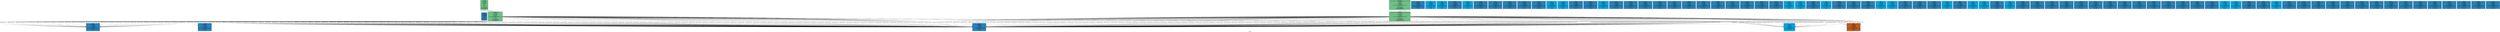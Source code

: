 digraph G {
label=Instances;
0 [fillcolor="#6fbf87", fontsize=14, label=<Main Thread<br/><font point-size='12'><i>id</i>: Main Thread<br/><i>branch</i>: False<br/><i>usually_taken</i>: True<br/><i>loop</i>: False<br/><i>recursive</i>: False<br/><i>after_scheduler</i>: False<br/><i>unique</i>: True<br/><i>soc</i>: 0<br/><i>llvm_soc</i>: 0<br/><i>file</i>: N/A<br/><i>line</i>: 0<br/><i>specialization_level</i>: N/A</font><br/><br/><font point-size='12'><i>name</i>: Main Thread<br/><i>sched_priority</i>: 0<br/><i>sched_policy</i>: SCHED_OTHER<br/><i>inherited_sched_attr</i>: None<br/><i>function</i>: main<br/><i>num_id</i>: 0</font>>, shape=box, style=filled];
1 [fillcolor="#2980b9", fontsize=14, label=<Mutex 0<br/><font point-size='12'><i>id</i>: Mutex 0<br/><i>branch</i>: False<br/><i>usually_taken</i>: True<br/><i>loop</i>: False<br/><i>recursive</i>: False<br/><i>after_scheduler</i>: False<br/><i>unique</i>: True<br/><i>soc</i>: 0<br/><i>llvm_soc</i>: 0<br/><i>file</i>: N/A<br/><i>line</i>: 0<br/><i>specialization_level</i>: </font><br/><br/><font point-size='12'><i>name</i>: Mutex 0<br/><i>num_id</i>: 0</font>>, shape=box, style=filled];
2 [fillcolor="#b95c1e", fontsize=14, label=<Pipe 0<br/><font point-size='12'><i>id</i>: Pipe 0<br/><i>branch</i>: True<br/><i>usually_taken</i>: False<br/><i>loop</i>: False<br/><i>recursive</i>: False<br/><i>after_scheduler</i>: True<br/><i>unique</i>: False<br/><i>soc</i>: 44870<br/><i>llvm_soc</i>: 94707901820672<br/><i>file</i>: subprojects/libmicrohttpd/src/microhttpd/daemon.c<br/><i>line</i>: 6551<br/><i>specialization_level</i>: </font><br/><br/><font point-size='12'><i>name</i>: Pipe 0<br/><i>num_id</i>: 0</font>>, shape=box, style=filled];
3 [fillcolor="#2980b9", fontsize=14, label=<Mutex 1<br/><font point-size='12'><i>id</i>: Mutex 1<br/><i>branch</i>: True<br/><i>usually_taken</i>: False<br/><i>loop</i>: False<br/><i>recursive</i>: False<br/><i>after_scheduler</i>: True<br/><i>unique</i>: False<br/><i>soc</i>: 45026<br/><i>llvm_soc</i>: 94707923111024<br/><i>file</i>: subprojects/libmicrohttpd/src/microhttpd/daemon.c<br/><i>line</i>: 7038<br/><i>specialization_level</i>: </font><br/><br/><font point-size='12'><i>name</i>: Mutex 1<br/><i>num_id</i>: 1</font>>, shape=box, style=filled];
4 [fillcolor="#2980b9", fontsize=14, label=<Mutex 2<br/><font point-size='12'><i>id</i>: Mutex 2<br/><i>branch</i>: True<br/><i>usually_taken</i>: False<br/><i>loop</i>: False<br/><i>recursive</i>: False<br/><i>after_scheduler</i>: True<br/><i>unique</i>: False<br/><i>soc</i>: 45042<br/><i>llvm_soc</i>: 94707923891680<br/><i>file</i>: subprojects/libmicrohttpd/src/microhttpd/daemon.c<br/><i>line</i>: 7048<br/><i>specialization_level</i>: </font><br/><br/><font point-size='12'><i>name</i>: Mutex 2<br/><i>num_id</i>: 2</font>>, shape=box, style=filled];
5 [fillcolor="#2980b9", fontsize=14, label=<Mutex 3<br/><font point-size='12'><i>id</i>: Mutex 3<br/><i>branch</i>: True<br/><i>usually_taken</i>: False<br/><i>loop</i>: False<br/><i>recursive</i>: False<br/><i>after_scheduler</i>: True<br/><i>unique</i>: False<br/><i>soc</i>: 45128<br/><i>llvm_soc</i>: 94707924435776<br/><i>file</i>: subprojects/libmicrohttpd/src/microhttpd/daemon.c<br/><i>line</i>: 7266<br/><i>specialization_level</i>: </font><br/><br/><font point-size='12'><i>name</i>: Mutex 3<br/><i>num_id</i>: 3</font>>, shape=box, style=filled];
6 [fillcolor="#2980b9", fontsize=14, label=<Mutex 4<br/><font point-size='12'><i>id</i>: Mutex 4<br/><i>branch</i>: True<br/><i>usually_taken</i>: False<br/><i>loop</i>: False<br/><i>recursive</i>: False<br/><i>after_scheduler</i>: True<br/><i>unique</i>: False<br/><i>soc</i>: 45066<br/><i>llvm_soc</i>: 94707913610016<br/><i>file</i>: subprojects/libmicrohttpd/src/microhttpd/daemon.c<br/><i>line</i>: 7099<br/><i>specialization_level</i>: </font><br/><br/><font point-size='12'><i>name</i>: Mutex 4<br/><i>num_id</i>: 4</font>>, shape=box, style=filled];
7 [fillcolor="#6fbf87", fontsize=14, label=<Thread 1 (MHD_polling_thread)<br/><font point-size='12'><i>id</i>: Thread 1<br/><i>branch</i>: True<br/><i>usually_taken</i>: False<br/><i>loop</i>: False<br/><i>recursive</i>: False<br/><i>after_scheduler</i>: True<br/><i>unique</i>: False<br/><i>soc</i>: 45375<br/><i>llvm_soc</i>: 94707920703072<br/><i>file</i>: subprojects/libmicrohttpd/src/microhttpd/mhd_threads.c<br/><i>line</i>: 329<br/><i>specialization_level</i>: </font><br/><br/><font point-size='12'><i>name</i>: Thread 1<br/><i>sched_priority</i>: 0<br/><i>sched_policy</i>: SCHED_OTHER<br/><i>inherited_sched_attr</i>: True<br/><i>function</i>: MHD_polling_thread<br/><i>num_id</i>: 1</font>>, shape=box, style=filled];
8 [fillcolor="#08a2e0", fontsize=14, label=<File 0<br/><font point-size='12'><i>id</i>: File 0<br/><i>branch</i>: True<br/><i>usually_taken</i>: False<br/><i>loop</i>: True<br/><i>recursive</i>: False<br/><i>after_scheduler</i>: True<br/><i>unique</i>: False<br/><i>soc</i>: 59301<br/><i>llvm_soc</i>: 94707885289264<br/><i>file</i>: subprojects/musl-libc/src/stdio/fopen.c<br/><i>line</i>: 21<br/><i>specialization_level</i>: </font><br/><br/><font point-size='12'><i>name</i>: File 0<br/><i>path</i>: None</font>>, shape=box, style=filled];
9 [fillcolor="#08a2e0", fontsize=14, label=<File 1<br/><font point-size='12'><i>id</i>: File 1<br/><i>branch</i>: True<br/><i>usually_taken</i>: False<br/><i>loop</i>: True<br/><i>recursive</i>: False<br/><i>after_scheduler</i>: True<br/><i>unique</i>: False<br/><i>soc</i>: 59301<br/><i>llvm_soc</i>: 94707885289264<br/><i>file</i>: subprojects/musl-libc/src/stdio/fopen.c<br/><i>line</i>: 21<br/><i>specialization_level</i>: </font><br/><br/><font point-size='12'><i>name</i>: File 1<br/><i>path</i>: None</font>>, shape=box, style=filled];
10 [fillcolor="#2980b9", fontsize=14, label=<Mutex 5<br/><font point-size='12'><i>id</i>: Mutex 5<br/><i>branch</i>: True<br/><i>usually_taken</i>: False<br/><i>loop</i>: True<br/><i>recursive</i>: False<br/><i>after_scheduler</i>: True<br/><i>unique</i>: False<br/><i>soc</i>: 46909<br/><i>llvm_soc</i>: 94707864937728<br/><i>file</i>: subprojects/libmicrohttpd/src/microhttpd/response.c<br/><i>line</i>: 939<br/><i>specialization_level</i>: </font><br/><br/><font point-size='12'><i>name</i>: Mutex 5<br/><i>num_id</i>: 5</font>>, shape=box, style=filled];
11 [fillcolor="#6fbf87", fontsize=14, label=<MHD-connection<br/><font point-size='12'><i>id</i>: &lt;likely: MHD-connection&gt;.0.SCHED_OTHER.True.thread_main_handle_connection.2<br/><i>branch</i>: True<br/><i>usually_taken</i>: False<br/><i>loop</i>: True<br/><i>recursive</i>: False<br/><i>after_scheduler</i>: True<br/><i>unique</i>: False<br/><i>soc</i>: 45375<br/><i>llvm_soc</i>: 94707920703072<br/><i>file</i>: subprojects/libmicrohttpd/src/microhttpd/mhd_threads.c<br/><i>line</i>: 329<br/><i>specialization_level</i>: </font><br/><br/><font point-size='12'><i>name</i>: &lt;likely: MHD-connection&gt;<br/><i>sched_priority</i>: 0<br/><i>sched_policy</i>: SCHED_OTHER<br/><i>inherited_sched_attr</i>: True<br/><i>function</i>: thread_main_handle_connection<br/><i>num_id</i>: 2</font>>, shape=box, style=filled];
12 [fillcolor="#08a2e0", fontsize=14, label=<File 2<br/><font point-size='12'><i>id</i>: File 2<br/><i>branch</i>: True<br/><i>usually_taken</i>: False<br/><i>loop</i>: True<br/><i>recursive</i>: False<br/><i>after_scheduler</i>: True<br/><i>unique</i>: False<br/><i>soc</i>: 59301<br/><i>llvm_soc</i>: 94707885289264<br/><i>file</i>: subprojects/musl-libc/src/stdio/fopen.c<br/><i>line</i>: 21<br/><i>specialization_level</i>: </font><br/><br/><font point-size='12'><i>name</i>: File 2<br/><i>path</i>: None</font>>, shape=box, style=filled];
13 [fillcolor="#08a2e0", fontsize=14, label=<.<br/><font point-size='12'><i>id</i>: <br/><i>branch</i>: True<br/><i>usually_taken</i>: False<br/><i>loop</i>: True<br/><i>recursive</i>: False<br/><i>after_scheduler</i>: True<br/><i>unique</i>: False<br/><i>soc</i>: 57475<br/><i>llvm_soc</i>: 94707942867600<br/><i>file</i>: subprojects/musl-libc/src/dirent/opendir.c<br/><i>line</i>: 13<br/><i>specialization_level</i>: </font><br/><br/><font point-size='12'><i>name</i>: .<br/><i>path</i>: .</font>>, shape=box, style=filled];
14 [fillcolor="#2980b9", fontsize=14, label=<Mutex 6<br/><font point-size='12'><i>id</i>: Mutex 6<br/><i>branch</i>: True<br/><i>usually_taken</i>: False<br/><i>loop</i>: True<br/><i>recursive</i>: False<br/><i>after_scheduler</i>: True<br/><i>unique</i>: False<br/><i>soc</i>: 47792<br/><i>llvm_soc</i>: 94707869482096<br/><i>file</i>: subprojects/libmicrohttpd/src/microhttpd/response.c<br/><i>line</i>: 526<br/><i>specialization_level</i>: </font><br/><br/><font point-size='12'><i>name</i>: Mutex 6<br/><i>num_id</i>: 6</font>>, shape=box, style=filled];
15 [fillcolor="#2980b9", fontsize=14, label=<Mutex 7<br/><font point-size='12'><i>id</i>: Mutex 7<br/><i>branch</i>: True<br/><i>usually_taken</i>: False<br/><i>loop</i>: True<br/><i>recursive</i>: False<br/><i>after_scheduler</i>: True<br/><i>unique</i>: False<br/><i>soc</i>: 47792<br/><i>llvm_soc</i>: 94707869482096<br/><i>file</i>: subprojects/libmicrohttpd/src/microhttpd/response.c<br/><i>line</i>: 526<br/><i>specialization_level</i>: </font><br/><br/><font point-size='12'><i>name</i>: Mutex 7<br/><i>num_id</i>: 7</font>>, shape=box, style=filled];
16 [fillcolor="#2980b9", fontsize=14, label=<Mutex 8<br/><font point-size='12'><i>id</i>: Mutex 8<br/><i>branch</i>: True<br/><i>usually_taken</i>: False<br/><i>loop</i>: True<br/><i>recursive</i>: False<br/><i>after_scheduler</i>: True<br/><i>unique</i>: False<br/><i>soc</i>: 47792<br/><i>llvm_soc</i>: 94707869482096<br/><i>file</i>: subprojects/libmicrohttpd/src/microhttpd/response.c<br/><i>line</i>: 526<br/><i>specialization_level</i>: </font><br/><br/><font point-size='12'><i>name</i>: Mutex 8<br/><i>num_id</i>: 8</font>>, shape=box, style=filled];
17 [fillcolor="#2980b9", fontsize=14, label=<Mutex 9<br/><font point-size='12'><i>id</i>: Mutex 9<br/><i>branch</i>: True<br/><i>usually_taken</i>: False<br/><i>loop</i>: True<br/><i>recursive</i>: False<br/><i>after_scheduler</i>: True<br/><i>unique</i>: False<br/><i>soc</i>: 47792<br/><i>llvm_soc</i>: 94707869482096<br/><i>file</i>: subprojects/libmicrohttpd/src/microhttpd/response.c<br/><i>line</i>: 526<br/><i>specialization_level</i>: </font><br/><br/><font point-size='12'><i>name</i>: Mutex 9<br/><i>num_id</i>: 9</font>>, shape=box, style=filled];
18 [fillcolor="#2980b9", fontsize=14, label=<Mutex 10<br/><font point-size='12'><i>id</i>: Mutex 10<br/><i>branch</i>: True<br/><i>usually_taken</i>: False<br/><i>loop</i>: True<br/><i>recursive</i>: False<br/><i>after_scheduler</i>: True<br/><i>unique</i>: False<br/><i>soc</i>: 47792<br/><i>llvm_soc</i>: 94707869482096<br/><i>file</i>: subprojects/libmicrohttpd/src/microhttpd/response.c<br/><i>line</i>: 526<br/><i>specialization_level</i>: </font><br/><br/><font point-size='12'><i>name</i>: Mutex 10<br/><i>num_id</i>: 10</font>>, shape=box, style=filled];
19 [fillcolor="#08a2e0", fontsize=14, label=<File 4<br/><font point-size='12'><i>id</i>: File 4<br/><i>branch</i>: True<br/><i>usually_taken</i>: False<br/><i>loop</i>: True<br/><i>recursive</i>: False<br/><i>after_scheduler</i>: True<br/><i>unique</i>: False<br/><i>soc</i>: 59301<br/><i>llvm_soc</i>: 94707885289264<br/><i>file</i>: subprojects/musl-libc/src/stdio/fopen.c<br/><i>line</i>: 21<br/><i>specialization_level</i>: </font><br/><br/><font point-size='12'><i>name</i>: File 4<br/><i>path</i>: None</font>>, shape=box, style=filled];
20 [fillcolor="#08a2e0", fontsize=14, label=<File 5<br/><font point-size='12'><i>id</i>: File 5<br/><i>branch</i>: True<br/><i>usually_taken</i>: False<br/><i>loop</i>: True<br/><i>recursive</i>: False<br/><i>after_scheduler</i>: True<br/><i>unique</i>: False<br/><i>soc</i>: 59301<br/><i>llvm_soc</i>: 94707885289264<br/><i>file</i>: subprojects/musl-libc/src/stdio/fopen.c<br/><i>line</i>: 21<br/><i>specialization_level</i>: </font><br/><br/><font point-size='12'><i>name</i>: File 5<br/><i>path</i>: None</font>>, shape=box, style=filled];
21 [fillcolor="#2980b9", fontsize=14, label=<Mutex 11<br/><font point-size='12'><i>id</i>: Mutex 11<br/><i>branch</i>: True<br/><i>usually_taken</i>: False<br/><i>loop</i>: True<br/><i>recursive</i>: False<br/><i>after_scheduler</i>: True<br/><i>unique</i>: False<br/><i>soc</i>: 46909<br/><i>llvm_soc</i>: 94707864937728<br/><i>file</i>: subprojects/libmicrohttpd/src/microhttpd/response.c<br/><i>line</i>: 939<br/><i>specialization_level</i>: </font><br/><br/><font point-size='12'><i>name</i>: Mutex 11<br/><i>num_id</i>: 11</font>>, shape=box, style=filled];
22 [fillcolor="#2980b9", fontsize=14, label=<Mutex 12<br/><font point-size='12'><i>id</i>: Mutex 12<br/><i>branch</i>: True<br/><i>usually_taken</i>: False<br/><i>loop</i>: True<br/><i>recursive</i>: False<br/><i>after_scheduler</i>: True<br/><i>unique</i>: False<br/><i>soc</i>: 47792<br/><i>llvm_soc</i>: 94707869482096<br/><i>file</i>: subprojects/libmicrohttpd/src/microhttpd/response.c<br/><i>line</i>: 526<br/><i>specialization_level</i>: </font><br/><br/><font point-size='12'><i>name</i>: Mutex 12<br/><i>num_id</i>: 12</font>>, shape=box, style=filled];
23 [fillcolor="#08a2e0", fontsize=14, label=<File 6<br/><font point-size='12'><i>id</i>: File 6<br/><i>branch</i>: True<br/><i>usually_taken</i>: False<br/><i>loop</i>: True<br/><i>recursive</i>: False<br/><i>after_scheduler</i>: True<br/><i>unique</i>: False<br/><i>soc</i>: 59301<br/><i>llvm_soc</i>: 94707885289264<br/><i>file</i>: subprojects/musl-libc/src/stdio/fopen.c<br/><i>line</i>: 21<br/><i>specialization_level</i>: </font><br/><br/><font point-size='12'><i>name</i>: File 6<br/><i>path</i>: None</font>>, shape=box, style=filled];
24 [fillcolor="#2980b9", fontsize=14, label=<Mutex 13<br/><font point-size='12'><i>id</i>: Mutex 13<br/><i>branch</i>: True<br/><i>usually_taken</i>: False<br/><i>loop</i>: True<br/><i>recursive</i>: False<br/><i>after_scheduler</i>: True<br/><i>unique</i>: False<br/><i>soc</i>: 46909<br/><i>llvm_soc</i>: 94707864937728<br/><i>file</i>: subprojects/libmicrohttpd/src/microhttpd/response.c<br/><i>line</i>: 939<br/><i>specialization_level</i>: </font><br/><br/><font point-size='12'><i>name</i>: Mutex 13<br/><i>num_id</i>: 13</font>>, shape=box, style=filled];
25 [fillcolor="#2980b9", fontsize=14, label=<Mutex 14<br/><font point-size='12'><i>id</i>: Mutex 14<br/><i>branch</i>: True<br/><i>usually_taken</i>: False<br/><i>loop</i>: True<br/><i>recursive</i>: False<br/><i>after_scheduler</i>: True<br/><i>unique</i>: False<br/><i>soc</i>: 46909<br/><i>llvm_soc</i>: 94707864937728<br/><i>file</i>: subprojects/libmicrohttpd/src/microhttpd/response.c<br/><i>line</i>: 939<br/><i>specialization_level</i>: </font><br/><br/><font point-size='12'><i>name</i>: Mutex 14<br/><i>num_id</i>: 14</font>>, shape=box, style=filled];
26 [fillcolor="#2980b9", fontsize=14, label=<Mutex 15<br/><font point-size='12'><i>id</i>: Mutex 15<br/><i>branch</i>: True<br/><i>usually_taken</i>: False<br/><i>loop</i>: True<br/><i>recursive</i>: False<br/><i>after_scheduler</i>: True<br/><i>unique</i>: False<br/><i>soc</i>: 47792<br/><i>llvm_soc</i>: 94707869482096<br/><i>file</i>: subprojects/libmicrohttpd/src/microhttpd/response.c<br/><i>line</i>: 526<br/><i>specialization_level</i>: </font><br/><br/><font point-size='12'><i>name</i>: Mutex 15<br/><i>num_id</i>: 15</font>>, shape=box, style=filled];
27 [fillcolor="#2980b9", fontsize=14, label=<Mutex 16<br/><font point-size='12'><i>id</i>: Mutex 16<br/><i>branch</i>: True<br/><i>usually_taken</i>: False<br/><i>loop</i>: True<br/><i>recursive</i>: False<br/><i>after_scheduler</i>: True<br/><i>unique</i>: False<br/><i>soc</i>: 47792<br/><i>llvm_soc</i>: 94707869482096<br/><i>file</i>: subprojects/libmicrohttpd/src/microhttpd/response.c<br/><i>line</i>: 526<br/><i>specialization_level</i>: </font><br/><br/><font point-size='12'><i>name</i>: Mutex 16<br/><i>num_id</i>: 16</font>>, shape=box, style=filled];
28 [fillcolor="#6fbf87", fontsize=14, label=<MHD-connection<br/><font point-size='12'><i>id</i>: &lt;likely: MHD-connection&gt;.0.SCHED_OTHER.True.thread_main_handle_connection.3<br/><i>branch</i>: True<br/><i>usually_taken</i>: False<br/><i>loop</i>: True<br/><i>recursive</i>: False<br/><i>after_scheduler</i>: True<br/><i>unique</i>: False<br/><i>soc</i>: 45375<br/><i>llvm_soc</i>: 94707920703072<br/><i>file</i>: subprojects/libmicrohttpd/src/microhttpd/mhd_threads.c<br/><i>line</i>: 329<br/><i>specialization_level</i>: </font><br/><br/><font point-size='12'><i>name</i>: &lt;likely: MHD-connection&gt;<br/><i>sched_priority</i>: 0<br/><i>sched_policy</i>: SCHED_OTHER<br/><i>inherited_sched_attr</i>: True<br/><i>function</i>: thread_main_handle_connection<br/><i>num_id</i>: 3</font>>, shape=box, style=filled];
29 [fillcolor="#2980b9", fontsize=14, label=<Mutex 17<br/><font point-size='12'><i>id</i>: Mutex 17<br/><i>branch</i>: True<br/><i>usually_taken</i>: False<br/><i>loop</i>: True<br/><i>recursive</i>: False<br/><i>after_scheduler</i>: True<br/><i>unique</i>: False<br/><i>soc</i>: 46909<br/><i>llvm_soc</i>: 94707864937728<br/><i>file</i>: subprojects/libmicrohttpd/src/microhttpd/response.c<br/><i>line</i>: 939<br/><i>specialization_level</i>: </font><br/><br/><font point-size='12'><i>name</i>: Mutex 17<br/><i>num_id</i>: 17</font>>, shape=box, style=filled];
30 [fillcolor="#2980b9", fontsize=14, label=<Mutex 18<br/><font point-size='12'><i>id</i>: Mutex 18<br/><i>branch</i>: True<br/><i>usually_taken</i>: False<br/><i>loop</i>: True<br/><i>recursive</i>: False<br/><i>after_scheduler</i>: True<br/><i>unique</i>: False<br/><i>soc</i>: 47792<br/><i>llvm_soc</i>: 94707869482096<br/><i>file</i>: subprojects/libmicrohttpd/src/microhttpd/response.c<br/><i>line</i>: 526<br/><i>specialization_level</i>: </font><br/><br/><font point-size='12'><i>name</i>: Mutex 18<br/><i>num_id</i>: 18</font>>, shape=box, style=filled];
31 [fillcolor="#2980b9", fontsize=14, label=<Mutex 19<br/><font point-size='12'><i>id</i>: Mutex 19<br/><i>branch</i>: True<br/><i>usually_taken</i>: False<br/><i>loop</i>: True<br/><i>recursive</i>: False<br/><i>after_scheduler</i>: True<br/><i>unique</i>: False<br/><i>soc</i>: 47792<br/><i>llvm_soc</i>: 94707869482096<br/><i>file</i>: subprojects/libmicrohttpd/src/microhttpd/response.c<br/><i>line</i>: 526<br/><i>specialization_level</i>: </font><br/><br/><font point-size='12'><i>name</i>: Mutex 19<br/><i>num_id</i>: 19</font>>, shape=box, style=filled];
32 [fillcolor="#2980b9", fontsize=14, label=<Mutex 20<br/><font point-size='12'><i>id</i>: Mutex 20<br/><i>branch</i>: True<br/><i>usually_taken</i>: False<br/><i>loop</i>: True<br/><i>recursive</i>: False<br/><i>after_scheduler</i>: True<br/><i>unique</i>: False<br/><i>soc</i>: 47792<br/><i>llvm_soc</i>: 94707869482096<br/><i>file</i>: subprojects/libmicrohttpd/src/microhttpd/response.c<br/><i>line</i>: 526<br/><i>specialization_level</i>: </font><br/><br/><font point-size='12'><i>name</i>: Mutex 20<br/><i>num_id</i>: 20</font>>, shape=box, style=filled];
33 [fillcolor="#2980b9", fontsize=14, label=<Mutex 21<br/><font point-size='12'><i>id</i>: Mutex 21<br/><i>branch</i>: True<br/><i>usually_taken</i>: False<br/><i>loop</i>: True<br/><i>recursive</i>: False<br/><i>after_scheduler</i>: True<br/><i>unique</i>: False<br/><i>soc</i>: 47792<br/><i>llvm_soc</i>: 94707869482096<br/><i>file</i>: subprojects/libmicrohttpd/src/microhttpd/response.c<br/><i>line</i>: 526<br/><i>specialization_level</i>: </font><br/><br/><font point-size='12'><i>name</i>: Mutex 21<br/><i>num_id</i>: 21</font>>, shape=box, style=filled];
34 [fillcolor="#2980b9", fontsize=14, label=<Mutex 22<br/><font point-size='12'><i>id</i>: Mutex 22<br/><i>branch</i>: True<br/><i>usually_taken</i>: False<br/><i>loop</i>: True<br/><i>recursive</i>: False<br/><i>after_scheduler</i>: True<br/><i>unique</i>: False<br/><i>soc</i>: 46909<br/><i>llvm_soc</i>: 94707864937728<br/><i>file</i>: subprojects/libmicrohttpd/src/microhttpd/response.c<br/><i>line</i>: 939<br/><i>specialization_level</i>: </font><br/><br/><font point-size='12'><i>name</i>: Mutex 22<br/><i>num_id</i>: 22</font>>, shape=box, style=filled];
35 [fillcolor="#2980b9", fontsize=14, label=<Mutex 23<br/><font point-size='12'><i>id</i>: Mutex 23<br/><i>branch</i>: True<br/><i>usually_taken</i>: False<br/><i>loop</i>: True<br/><i>recursive</i>: False<br/><i>after_scheduler</i>: True<br/><i>unique</i>: False<br/><i>soc</i>: 46909<br/><i>llvm_soc</i>: 94707864937728<br/><i>file</i>: subprojects/libmicrohttpd/src/microhttpd/response.c<br/><i>line</i>: 939<br/><i>specialization_level</i>: </font><br/><br/><font point-size='12'><i>name</i>: Mutex 23<br/><i>num_id</i>: 23</font>>, shape=box, style=filled];
36 [fillcolor="#2980b9", fontsize=14, label=<Mutex 24<br/><font point-size='12'><i>id</i>: Mutex 24<br/><i>branch</i>: True<br/><i>usually_taken</i>: False<br/><i>loop</i>: True<br/><i>recursive</i>: False<br/><i>after_scheduler</i>: True<br/><i>unique</i>: False<br/><i>soc</i>: 46909<br/><i>llvm_soc</i>: 94707864937728<br/><i>file</i>: subprojects/libmicrohttpd/src/microhttpd/response.c<br/><i>line</i>: 939<br/><i>specialization_level</i>: </font><br/><br/><font point-size='12'><i>name</i>: Mutex 24<br/><i>num_id</i>: 24</font>>, shape=box, style=filled];
37 [fillcolor="#08a2e0", fontsize=14, label=<File 7<br/><font point-size='12'><i>id</i>: File 7<br/><i>branch</i>: True<br/><i>usually_taken</i>: False<br/><i>loop</i>: True<br/><i>recursive</i>: False<br/><i>after_scheduler</i>: True<br/><i>unique</i>: False<br/><i>soc</i>: 59301<br/><i>llvm_soc</i>: 94707885289264<br/><i>file</i>: subprojects/musl-libc/src/stdio/fopen.c<br/><i>line</i>: 21<br/><i>specialization_level</i>: </font><br/><br/><font point-size='12'><i>name</i>: File 7<br/><i>path</i>: None</font>>, shape=box, style=filled];
38 [fillcolor="#08a2e0", fontsize=14, label=<File 8<br/><font point-size='12'><i>id</i>: File 8<br/><i>branch</i>: True<br/><i>usually_taken</i>: False<br/><i>loop</i>: True<br/><i>recursive</i>: False<br/><i>after_scheduler</i>: True<br/><i>unique</i>: False<br/><i>soc</i>: 59301<br/><i>llvm_soc</i>: 94707885289264<br/><i>file</i>: subprojects/musl-libc/src/stdio/fopen.c<br/><i>line</i>: 21<br/><i>specialization_level</i>: </font><br/><br/><font point-size='12'><i>name</i>: File 8<br/><i>path</i>: None</font>>, shape=box, style=filled];
39 [fillcolor="#2980b9", fontsize=14, label=<Mutex 25<br/><font point-size='12'><i>id</i>: Mutex 25<br/><i>branch</i>: True<br/><i>usually_taken</i>: False<br/><i>loop</i>: True<br/><i>recursive</i>: False<br/><i>after_scheduler</i>: True<br/><i>unique</i>: False<br/><i>soc</i>: 46909<br/><i>llvm_soc</i>: 94707864937728<br/><i>file</i>: subprojects/libmicrohttpd/src/microhttpd/response.c<br/><i>line</i>: 939<br/><i>specialization_level</i>: </font><br/><br/><font point-size='12'><i>name</i>: Mutex 25<br/><i>num_id</i>: 25</font>>, shape=box, style=filled];
40 [fillcolor="#08a2e0", fontsize=14, label=<File 9<br/><font point-size='12'><i>id</i>: File 9<br/><i>branch</i>: True<br/><i>usually_taken</i>: False<br/><i>loop</i>: True<br/><i>recursive</i>: False<br/><i>after_scheduler</i>: True<br/><i>unique</i>: False<br/><i>soc</i>: 59301<br/><i>llvm_soc</i>: 94707885289264<br/><i>file</i>: subprojects/musl-libc/src/stdio/fopen.c<br/><i>line</i>: 21<br/><i>specialization_level</i>: </font><br/><br/><font point-size='12'><i>name</i>: File 9<br/><i>path</i>: None</font>>, shape=box, style=filled];
41 [fillcolor="#2980b9", fontsize=14, label=<Mutex 26<br/><font point-size='12'><i>id</i>: Mutex 26<br/><i>branch</i>: True<br/><i>usually_taken</i>: False<br/><i>loop</i>: True<br/><i>recursive</i>: False<br/><i>after_scheduler</i>: True<br/><i>unique</i>: False<br/><i>soc</i>: 47792<br/><i>llvm_soc</i>: 94707869482096<br/><i>file</i>: subprojects/libmicrohttpd/src/microhttpd/response.c<br/><i>line</i>: 526<br/><i>specialization_level</i>: </font><br/><br/><font point-size='12'><i>name</i>: Mutex 26<br/><i>num_id</i>: 26</font>>, shape=box, style=filled];
42 [fillcolor="#2980b9", fontsize=14, label=<Mutex 27<br/><font point-size='12'><i>id</i>: Mutex 27<br/><i>branch</i>: True<br/><i>usually_taken</i>: False<br/><i>loop</i>: True<br/><i>recursive</i>: False<br/><i>after_scheduler</i>: True<br/><i>unique</i>: False<br/><i>soc</i>: 47792<br/><i>llvm_soc</i>: 94707869482096<br/><i>file</i>: subprojects/libmicrohttpd/src/microhttpd/response.c<br/><i>line</i>: 526<br/><i>specialization_level</i>: </font><br/><br/><font point-size='12'><i>name</i>: Mutex 27<br/><i>num_id</i>: 27</font>>, shape=box, style=filled];
43 [fillcolor="#2980b9", fontsize=14, label=<Mutex 28<br/><font point-size='12'><i>id</i>: Mutex 28<br/><i>branch</i>: True<br/><i>usually_taken</i>: False<br/><i>loop</i>: True<br/><i>recursive</i>: False<br/><i>after_scheduler</i>: True<br/><i>unique</i>: False<br/><i>soc</i>: 47792<br/><i>llvm_soc</i>: 94707869482096<br/><i>file</i>: subprojects/libmicrohttpd/src/microhttpd/response.c<br/><i>line</i>: 526<br/><i>specialization_level</i>: </font><br/><br/><font point-size='12'><i>name</i>: Mutex 28<br/><i>num_id</i>: 28</font>>, shape=box, style=filled];
44 [fillcolor="#08a2e0", fontsize=14, label=<File 10<br/><font point-size='12'><i>id</i>: File 10<br/><i>branch</i>: True<br/><i>usually_taken</i>: False<br/><i>loop</i>: True<br/><i>recursive</i>: False<br/><i>after_scheduler</i>: True<br/><i>unique</i>: False<br/><i>soc</i>: 59301<br/><i>llvm_soc</i>: 94707885289264<br/><i>file</i>: subprojects/musl-libc/src/stdio/fopen.c<br/><i>line</i>: 21<br/><i>specialization_level</i>: </font><br/><br/><font point-size='12'><i>name</i>: File 10<br/><i>path</i>: None</font>>, shape=box, style=filled];
45 [fillcolor="#08a2e0", fontsize=14, label=<File 11<br/><font point-size='12'><i>id</i>: File 11<br/><i>branch</i>: True<br/><i>usually_taken</i>: False<br/><i>loop</i>: True<br/><i>recursive</i>: False<br/><i>after_scheduler</i>: True<br/><i>unique</i>: False<br/><i>soc</i>: 59301<br/><i>llvm_soc</i>: 94707885289264<br/><i>file</i>: subprojects/musl-libc/src/stdio/fopen.c<br/><i>line</i>: 21<br/><i>specialization_level</i>: </font><br/><br/><font point-size='12'><i>name</i>: File 11<br/><i>path</i>: None</font>>, shape=box, style=filled];
46 [fillcolor="#2980b9", fontsize=14, label=<Mutex 29<br/><font point-size='12'><i>id</i>: Mutex 29<br/><i>branch</i>: True<br/><i>usually_taken</i>: False<br/><i>loop</i>: True<br/><i>recursive</i>: False<br/><i>after_scheduler</i>: True<br/><i>unique</i>: False<br/><i>soc</i>: 47792<br/><i>llvm_soc</i>: 94707869482096<br/><i>file</i>: subprojects/libmicrohttpd/src/microhttpd/response.c<br/><i>line</i>: 526<br/><i>specialization_level</i>: </font><br/><br/><font point-size='12'><i>name</i>: Mutex 29<br/><i>num_id</i>: 29</font>>, shape=box, style=filled];
47 [fillcolor="#2980b9", fontsize=14, label=<Mutex 30<br/><font point-size='12'><i>id</i>: Mutex 30<br/><i>branch</i>: True<br/><i>usually_taken</i>: False<br/><i>loop</i>: True<br/><i>recursive</i>: False<br/><i>after_scheduler</i>: True<br/><i>unique</i>: False<br/><i>soc</i>: 47792<br/><i>llvm_soc</i>: 94707869482096<br/><i>file</i>: subprojects/libmicrohttpd/src/microhttpd/response.c<br/><i>line</i>: 526<br/><i>specialization_level</i>: </font><br/><br/><font point-size='12'><i>name</i>: Mutex 30<br/><i>num_id</i>: 30</font>>, shape=box, style=filled];
48 [fillcolor="#2980b9", fontsize=14, label=<Mutex 31<br/><font point-size='12'><i>id</i>: Mutex 31<br/><i>branch</i>: True<br/><i>usually_taken</i>: False<br/><i>loop</i>: True<br/><i>recursive</i>: False<br/><i>after_scheduler</i>: True<br/><i>unique</i>: False<br/><i>soc</i>: 46909<br/><i>llvm_soc</i>: 94707864937728<br/><i>file</i>: subprojects/libmicrohttpd/src/microhttpd/response.c<br/><i>line</i>: 939<br/><i>specialization_level</i>: </font><br/><br/><font point-size='12'><i>name</i>: Mutex 31<br/><i>num_id</i>: 31</font>>, shape=box, style=filled];
49 [fillcolor="#08a2e0", fontsize=14, label=<File 12<br/><font point-size='12'><i>id</i>: File 12<br/><i>branch</i>: True<br/><i>usually_taken</i>: False<br/><i>loop</i>: True<br/><i>recursive</i>: False<br/><i>after_scheduler</i>: True<br/><i>unique</i>: False<br/><i>soc</i>: 59301<br/><i>llvm_soc</i>: 94707885289264<br/><i>file</i>: subprojects/musl-libc/src/stdio/fopen.c<br/><i>line</i>: 21<br/><i>specialization_level</i>: </font><br/><br/><font point-size='12'><i>name</i>: File 12<br/><i>path</i>: None</font>>, shape=box, style=filled];
50 [fillcolor="#2980b9", fontsize=14, label=<Mutex 32<br/><font point-size='12'><i>id</i>: Mutex 32<br/><i>branch</i>: True<br/><i>usually_taken</i>: False<br/><i>loop</i>: True<br/><i>recursive</i>: False<br/><i>after_scheduler</i>: True<br/><i>unique</i>: False<br/><i>soc</i>: 47792<br/><i>llvm_soc</i>: 94707869482096<br/><i>file</i>: subprojects/libmicrohttpd/src/microhttpd/response.c<br/><i>line</i>: 526<br/><i>specialization_level</i>: </font><br/><br/><font point-size='12'><i>name</i>: Mutex 32<br/><i>num_id</i>: 32</font>>, shape=box, style=filled];
51 [fillcolor="#08a2e0", fontsize=14, label=<File 13<br/><font point-size='12'><i>id</i>: File 13<br/><i>branch</i>: True<br/><i>usually_taken</i>: False<br/><i>loop</i>: True<br/><i>recursive</i>: False<br/><i>after_scheduler</i>: True<br/><i>unique</i>: False<br/><i>soc</i>: 59301<br/><i>llvm_soc</i>: 94707885289264<br/><i>file</i>: subprojects/musl-libc/src/stdio/fopen.c<br/><i>line</i>: 21<br/><i>specialization_level</i>: </font><br/><br/><font point-size='12'><i>name</i>: File 13<br/><i>path</i>: None</font>>, shape=box, style=filled];
52 [fillcolor="#08a2e0", fontsize=14, label=<File 14<br/><font point-size='12'><i>id</i>: File 14<br/><i>branch</i>: True<br/><i>usually_taken</i>: False<br/><i>loop</i>: True<br/><i>recursive</i>: False<br/><i>after_scheduler</i>: True<br/><i>unique</i>: False<br/><i>soc</i>: 59301<br/><i>llvm_soc</i>: 94707885289264<br/><i>file</i>: subprojects/musl-libc/src/stdio/fopen.c<br/><i>line</i>: 21<br/><i>specialization_level</i>: </font><br/><br/><font point-size='12'><i>name</i>: File 14<br/><i>path</i>: None</font>>, shape=box, style=filled];
53 [fillcolor="#2980b9", fontsize=14, label=<Mutex 33<br/><font point-size='12'><i>id</i>: Mutex 33<br/><i>branch</i>: True<br/><i>usually_taken</i>: False<br/><i>loop</i>: True<br/><i>recursive</i>: False<br/><i>after_scheduler</i>: True<br/><i>unique</i>: False<br/><i>soc</i>: 46909<br/><i>llvm_soc</i>: 94707864937728<br/><i>file</i>: subprojects/libmicrohttpd/src/microhttpd/response.c<br/><i>line</i>: 939<br/><i>specialization_level</i>: </font><br/><br/><font point-size='12'><i>name</i>: Mutex 33<br/><i>num_id</i>: 33</font>>, shape=box, style=filled];
54 [fillcolor="#08a2e0", fontsize=14, label=<File 15<br/><font point-size='12'><i>id</i>: File 15<br/><i>branch</i>: True<br/><i>usually_taken</i>: False<br/><i>loop</i>: True<br/><i>recursive</i>: False<br/><i>after_scheduler</i>: True<br/><i>unique</i>: False<br/><i>soc</i>: 59301<br/><i>llvm_soc</i>: 94707885289264<br/><i>file</i>: subprojects/musl-libc/src/stdio/fopen.c<br/><i>line</i>: 21<br/><i>specialization_level</i>: </font><br/><br/><font point-size='12'><i>name</i>: File 15<br/><i>path</i>: None</font>>, shape=box, style=filled];
55 [fillcolor="#2980b9", fontsize=14, label=<Mutex 34<br/><font point-size='12'><i>id</i>: Mutex 34<br/><i>branch</i>: True<br/><i>usually_taken</i>: False<br/><i>loop</i>: True<br/><i>recursive</i>: False<br/><i>after_scheduler</i>: True<br/><i>unique</i>: False<br/><i>soc</i>: 47792<br/><i>llvm_soc</i>: 94707869482096<br/><i>file</i>: subprojects/libmicrohttpd/src/microhttpd/response.c<br/><i>line</i>: 526<br/><i>specialization_level</i>: </font><br/><br/><font point-size='12'><i>name</i>: Mutex 34<br/><i>num_id</i>: 34</font>>, shape=box, style=filled];
56 [fillcolor="#2980b9", fontsize=14, label=<Mutex 35<br/><font point-size='12'><i>id</i>: Mutex 35<br/><i>branch</i>: True<br/><i>usually_taken</i>: False<br/><i>loop</i>: True<br/><i>recursive</i>: False<br/><i>after_scheduler</i>: True<br/><i>unique</i>: False<br/><i>soc</i>: 47792<br/><i>llvm_soc</i>: 94707869482096<br/><i>file</i>: subprojects/libmicrohttpd/src/microhttpd/response.c<br/><i>line</i>: 526<br/><i>specialization_level</i>: </font><br/><br/><font point-size='12'><i>name</i>: Mutex 35<br/><i>num_id</i>: 35</font>>, shape=box, style=filled];
57 [fillcolor="#2980b9", fontsize=14, label=<Mutex 36<br/><font point-size='12'><i>id</i>: Mutex 36<br/><i>branch</i>: True<br/><i>usually_taken</i>: False<br/><i>loop</i>: True<br/><i>recursive</i>: False<br/><i>after_scheduler</i>: True<br/><i>unique</i>: False<br/><i>soc</i>: 46909<br/><i>llvm_soc</i>: 94707864937728<br/><i>file</i>: subprojects/libmicrohttpd/src/microhttpd/response.c<br/><i>line</i>: 939<br/><i>specialization_level</i>: </font><br/><br/><font point-size='12'><i>name</i>: Mutex 36<br/><i>num_id</i>: 36</font>>, shape=box, style=filled];
58 [fillcolor="#2980b9", fontsize=14, label=<Mutex 37<br/><font point-size='12'><i>id</i>: Mutex 37<br/><i>branch</i>: True<br/><i>usually_taken</i>: False<br/><i>loop</i>: True<br/><i>recursive</i>: False<br/><i>after_scheduler</i>: True<br/><i>unique</i>: False<br/><i>soc</i>: 46909<br/><i>llvm_soc</i>: 94707864937728<br/><i>file</i>: subprojects/libmicrohttpd/src/microhttpd/response.c<br/><i>line</i>: 939<br/><i>specialization_level</i>: </font><br/><br/><font point-size='12'><i>name</i>: Mutex 37<br/><i>num_id</i>: 37</font>>, shape=box, style=filled];
59 [fillcolor="#2980b9", fontsize=14, label=<Mutex 38<br/><font point-size='12'><i>id</i>: Mutex 38<br/><i>branch</i>: True<br/><i>usually_taken</i>: False<br/><i>loop</i>: True<br/><i>recursive</i>: False<br/><i>after_scheduler</i>: True<br/><i>unique</i>: False<br/><i>soc</i>: 47792<br/><i>llvm_soc</i>: 94707869482096<br/><i>file</i>: subprojects/libmicrohttpd/src/microhttpd/response.c<br/><i>line</i>: 526<br/><i>specialization_level</i>: </font><br/><br/><font point-size='12'><i>name</i>: Mutex 38<br/><i>num_id</i>: 38</font>>, shape=box, style=filled];
60 [fillcolor="#2980b9", fontsize=14, label=<Mutex 39<br/><font point-size='12'><i>id</i>: Mutex 39<br/><i>branch</i>: True<br/><i>usually_taken</i>: False<br/><i>loop</i>: True<br/><i>recursive</i>: False<br/><i>after_scheduler</i>: True<br/><i>unique</i>: False<br/><i>soc</i>: 46909<br/><i>llvm_soc</i>: 94707864937728<br/><i>file</i>: subprojects/libmicrohttpd/src/microhttpd/response.c<br/><i>line</i>: 939<br/><i>specialization_level</i>: </font><br/><br/><font point-size='12'><i>name</i>: Mutex 39<br/><i>num_id</i>: 39</font>>, shape=box, style=filled];
61 [fillcolor="#2980b9", fontsize=14, label=<Mutex 40<br/><font point-size='12'><i>id</i>: Mutex 40<br/><i>branch</i>: True<br/><i>usually_taken</i>: False<br/><i>loop</i>: True<br/><i>recursive</i>: False<br/><i>after_scheduler</i>: True<br/><i>unique</i>: False<br/><i>soc</i>: 47792<br/><i>llvm_soc</i>: 94707869482096<br/><i>file</i>: subprojects/libmicrohttpd/src/microhttpd/response.c<br/><i>line</i>: 526<br/><i>specialization_level</i>: </font><br/><br/><font point-size='12'><i>name</i>: Mutex 40<br/><i>num_id</i>: 40</font>>, shape=box, style=filled];
62 [fillcolor="#2980b9", fontsize=14, label=<Mutex 41<br/><font point-size='12'><i>id</i>: Mutex 41<br/><i>branch</i>: True<br/><i>usually_taken</i>: False<br/><i>loop</i>: True<br/><i>recursive</i>: False<br/><i>after_scheduler</i>: True<br/><i>unique</i>: False<br/><i>soc</i>: 47792<br/><i>llvm_soc</i>: 94707869482096<br/><i>file</i>: subprojects/libmicrohttpd/src/microhttpd/response.c<br/><i>line</i>: 526<br/><i>specialization_level</i>: </font><br/><br/><font point-size='12'><i>name</i>: Mutex 41<br/><i>num_id</i>: 41</font>>, shape=box, style=filled];
63 [fillcolor="#2980b9", fontsize=14, label=<Mutex 42<br/><font point-size='12'><i>id</i>: Mutex 42<br/><i>branch</i>: True<br/><i>usually_taken</i>: False<br/><i>loop</i>: True<br/><i>recursive</i>: False<br/><i>after_scheduler</i>: True<br/><i>unique</i>: False<br/><i>soc</i>: 47792<br/><i>llvm_soc</i>: 94707869482096<br/><i>file</i>: subprojects/libmicrohttpd/src/microhttpd/response.c<br/><i>line</i>: 526<br/><i>specialization_level</i>: </font><br/><br/><font point-size='12'><i>name</i>: Mutex 42<br/><i>num_id</i>: 42</font>>, shape=box, style=filled];
64 [fillcolor="#2980b9", fontsize=14, label=<Mutex 43<br/><font point-size='12'><i>id</i>: Mutex 43<br/><i>branch</i>: True<br/><i>usually_taken</i>: False<br/><i>loop</i>: True<br/><i>recursive</i>: False<br/><i>after_scheduler</i>: True<br/><i>unique</i>: False<br/><i>soc</i>: 47792<br/><i>llvm_soc</i>: 94707869482096<br/><i>file</i>: subprojects/libmicrohttpd/src/microhttpd/response.c<br/><i>line</i>: 526<br/><i>specialization_level</i>: </font><br/><br/><font point-size='12'><i>name</i>: Mutex 43<br/><i>num_id</i>: 43</font>>, shape=box, style=filled];
65 [fillcolor="#2980b9", fontsize=14, label=<Mutex 44<br/><font point-size='12'><i>id</i>: Mutex 44<br/><i>branch</i>: True<br/><i>usually_taken</i>: False<br/><i>loop</i>: True<br/><i>recursive</i>: False<br/><i>after_scheduler</i>: True<br/><i>unique</i>: False<br/><i>soc</i>: 47792<br/><i>llvm_soc</i>: 94707869482096<br/><i>file</i>: subprojects/libmicrohttpd/src/microhttpd/response.c<br/><i>line</i>: 526<br/><i>specialization_level</i>: </font><br/><br/><font point-size='12'><i>name</i>: Mutex 44<br/><i>num_id</i>: 44</font>>, shape=box, style=filled];
66 [fillcolor="#2980b9", fontsize=14, label=<Mutex 45<br/><font point-size='12'><i>id</i>: Mutex 45<br/><i>branch</i>: True<br/><i>usually_taken</i>: False<br/><i>loop</i>: True<br/><i>recursive</i>: False<br/><i>after_scheduler</i>: True<br/><i>unique</i>: False<br/><i>soc</i>: 47792<br/><i>llvm_soc</i>: 94707869482096<br/><i>file</i>: subprojects/libmicrohttpd/src/microhttpd/response.c<br/><i>line</i>: 526<br/><i>specialization_level</i>: </font><br/><br/><font point-size='12'><i>name</i>: Mutex 45<br/><i>num_id</i>: 45</font>>, shape=box, style=filled];
67 [fillcolor="#2980b9", fontsize=14, label=<Mutex 46<br/><font point-size='12'><i>id</i>: Mutex 46<br/><i>branch</i>: True<br/><i>usually_taken</i>: False<br/><i>loop</i>: True<br/><i>recursive</i>: False<br/><i>after_scheduler</i>: True<br/><i>unique</i>: False<br/><i>soc</i>: 47792<br/><i>llvm_soc</i>: 94707869482096<br/><i>file</i>: subprojects/libmicrohttpd/src/microhttpd/response.c<br/><i>line</i>: 526<br/><i>specialization_level</i>: </font><br/><br/><font point-size='12'><i>name</i>: Mutex 46<br/><i>num_id</i>: 46</font>>, shape=box, style=filled];
68 [fillcolor="#2980b9", fontsize=14, label=<Mutex 47<br/><font point-size='12'><i>id</i>: Mutex 47<br/><i>branch</i>: True<br/><i>usually_taken</i>: False<br/><i>loop</i>: True<br/><i>recursive</i>: False<br/><i>after_scheduler</i>: True<br/><i>unique</i>: False<br/><i>soc</i>: 47792<br/><i>llvm_soc</i>: 94707869482096<br/><i>file</i>: subprojects/libmicrohttpd/src/microhttpd/response.c<br/><i>line</i>: 526<br/><i>specialization_level</i>: </font><br/><br/><font point-size='12'><i>name</i>: Mutex 47<br/><i>num_id</i>: 47</font>>, shape=box, style=filled];
69 [fillcolor="#08a2e0", fontsize=14, label=<File 16<br/><font point-size='12'><i>id</i>: File 16<br/><i>branch</i>: True<br/><i>usually_taken</i>: False<br/><i>loop</i>: True<br/><i>recursive</i>: False<br/><i>after_scheduler</i>: True<br/><i>unique</i>: False<br/><i>soc</i>: 59301<br/><i>llvm_soc</i>: 94707885289264<br/><i>file</i>: subprojects/musl-libc/src/stdio/fopen.c<br/><i>line</i>: 21<br/><i>specialization_level</i>: </font><br/><br/><font point-size='12'><i>name</i>: File 16<br/><i>path</i>: None</font>>, shape=box, style=filled];
70 [fillcolor="#08a2e0", fontsize=14, label=<File 17<br/><font point-size='12'><i>id</i>: File 17<br/><i>branch</i>: True<br/><i>usually_taken</i>: False<br/><i>loop</i>: True<br/><i>recursive</i>: False<br/><i>after_scheduler</i>: True<br/><i>unique</i>: False<br/><i>soc</i>: 59301<br/><i>llvm_soc</i>: 94707885289264<br/><i>file</i>: subprojects/musl-libc/src/stdio/fopen.c<br/><i>line</i>: 21<br/><i>specialization_level</i>: </font><br/><br/><font point-size='12'><i>name</i>: File 17<br/><i>path</i>: None</font>>, shape=box, style=filled];
71 [fillcolor="#2980b9", fontsize=14, label=<Mutex 48<br/><font point-size='12'><i>id</i>: Mutex 48<br/><i>branch</i>: True<br/><i>usually_taken</i>: False<br/><i>loop</i>: True<br/><i>recursive</i>: False<br/><i>after_scheduler</i>: True<br/><i>unique</i>: False<br/><i>soc</i>: 46909<br/><i>llvm_soc</i>: 94707864937728<br/><i>file</i>: subprojects/libmicrohttpd/src/microhttpd/response.c<br/><i>line</i>: 939<br/><i>specialization_level</i>: </font><br/><br/><font point-size='12'><i>name</i>: Mutex 48<br/><i>num_id</i>: 48</font>>, shape=box, style=filled];
72 [fillcolor="#2980b9", fontsize=14, label=<Mutex 49<br/><font point-size='12'><i>id</i>: Mutex 49<br/><i>branch</i>: True<br/><i>usually_taken</i>: False<br/><i>loop</i>: True<br/><i>recursive</i>: False<br/><i>after_scheduler</i>: True<br/><i>unique</i>: False<br/><i>soc</i>: 47792<br/><i>llvm_soc</i>: 94707869482096<br/><i>file</i>: subprojects/libmicrohttpd/src/microhttpd/response.c<br/><i>line</i>: 526<br/><i>specialization_level</i>: </font><br/><br/><font point-size='12'><i>name</i>: Mutex 49<br/><i>num_id</i>: 49</font>>, shape=box, style=filled];
73 [fillcolor="#08a2e0", fontsize=14, label=<File 18<br/><font point-size='12'><i>id</i>: File 18<br/><i>branch</i>: True<br/><i>usually_taken</i>: False<br/><i>loop</i>: True<br/><i>recursive</i>: False<br/><i>after_scheduler</i>: True<br/><i>unique</i>: False<br/><i>soc</i>: 59301<br/><i>llvm_soc</i>: 94707885289264<br/><i>file</i>: subprojects/musl-libc/src/stdio/fopen.c<br/><i>line</i>: 21<br/><i>specialization_level</i>: </font><br/><br/><font point-size='12'><i>name</i>: File 18<br/><i>path</i>: None</font>>, shape=box, style=filled];
74 [fillcolor="#2980b9", fontsize=14, label=<Mutex 50<br/><font point-size='12'><i>id</i>: Mutex 50<br/><i>branch</i>: True<br/><i>usually_taken</i>: False<br/><i>loop</i>: True<br/><i>recursive</i>: False<br/><i>after_scheduler</i>: True<br/><i>unique</i>: False<br/><i>soc</i>: 46909<br/><i>llvm_soc</i>: 94707864937728<br/><i>file</i>: subprojects/libmicrohttpd/src/microhttpd/response.c<br/><i>line</i>: 939<br/><i>specialization_level</i>: </font><br/><br/><font point-size='12'><i>name</i>: Mutex 50<br/><i>num_id</i>: 50</font>>, shape=box, style=filled];
75 [fillcolor="#2980b9", fontsize=14, label=<Mutex 51<br/><font point-size='12'><i>id</i>: Mutex 51<br/><i>branch</i>: True<br/><i>usually_taken</i>: False<br/><i>loop</i>: True<br/><i>recursive</i>: False<br/><i>after_scheduler</i>: True<br/><i>unique</i>: False<br/><i>soc</i>: 46909<br/><i>llvm_soc</i>: 94707864937728<br/><i>file</i>: subprojects/libmicrohttpd/src/microhttpd/response.c<br/><i>line</i>: 939<br/><i>specialization_level</i>: </font><br/><br/><font point-size='12'><i>name</i>: Mutex 51<br/><i>num_id</i>: 51</font>>, shape=box, style=filled];
76 [fillcolor="#2980b9", fontsize=14, label=<Mutex 52<br/><font point-size='12'><i>id</i>: Mutex 52<br/><i>branch</i>: True<br/><i>usually_taken</i>: False<br/><i>loop</i>: True<br/><i>recursive</i>: False<br/><i>after_scheduler</i>: True<br/><i>unique</i>: False<br/><i>soc</i>: 46909<br/><i>llvm_soc</i>: 94707864937728<br/><i>file</i>: subprojects/libmicrohttpd/src/microhttpd/response.c<br/><i>line</i>: 939<br/><i>specialization_level</i>: </font><br/><br/><font point-size='12'><i>name</i>: Mutex 52<br/><i>num_id</i>: 52</font>>, shape=box, style=filled];
77 [fillcolor="#2980b9", fontsize=14, label=<Mutex 53<br/><font point-size='12'><i>id</i>: Mutex 53<br/><i>branch</i>: True<br/><i>usually_taken</i>: False<br/><i>loop</i>: True<br/><i>recursive</i>: False<br/><i>after_scheduler</i>: True<br/><i>unique</i>: False<br/><i>soc</i>: 46909<br/><i>llvm_soc</i>: 94707864937728<br/><i>file</i>: subprojects/libmicrohttpd/src/microhttpd/response.c<br/><i>line</i>: 939<br/><i>specialization_level</i>: </font><br/><br/><font point-size='12'><i>name</i>: Mutex 53<br/><i>num_id</i>: 53</font>>, shape=box, style=filled];
78 [fillcolor="#2980b9", fontsize=14, label=<Mutex 54<br/><font point-size='12'><i>id</i>: Mutex 54<br/><i>branch</i>: True<br/><i>usually_taken</i>: False<br/><i>loop</i>: True<br/><i>recursive</i>: False<br/><i>after_scheduler</i>: True<br/><i>unique</i>: False<br/><i>soc</i>: 46909<br/><i>llvm_soc</i>: 94707864937728<br/><i>file</i>: subprojects/libmicrohttpd/src/microhttpd/response.c<br/><i>line</i>: 939<br/><i>specialization_level</i>: </font><br/><br/><font point-size='12'><i>name</i>: Mutex 54<br/><i>num_id</i>: 54</font>>, shape=box, style=filled];
79 [fillcolor="#2980b9", fontsize=14, label=<Mutex 55<br/><font point-size='12'><i>id</i>: Mutex 55<br/><i>branch</i>: True<br/><i>usually_taken</i>: False<br/><i>loop</i>: True<br/><i>recursive</i>: False<br/><i>after_scheduler</i>: True<br/><i>unique</i>: False<br/><i>soc</i>: 47792<br/><i>llvm_soc</i>: 94707869482096<br/><i>file</i>: subprojects/libmicrohttpd/src/microhttpd/response.c<br/><i>line</i>: 526<br/><i>specialization_level</i>: </font><br/><br/><font point-size='12'><i>name</i>: Mutex 55<br/><i>num_id</i>: 55</font>>, shape=box, style=filled];
80 [fillcolor="#2980b9", fontsize=14, label=<Mutex 56<br/><font point-size='12'><i>id</i>: Mutex 56<br/><i>branch</i>: True<br/><i>usually_taken</i>: False<br/><i>loop</i>: True<br/><i>recursive</i>: False<br/><i>after_scheduler</i>: True<br/><i>unique</i>: False<br/><i>soc</i>: 47792<br/><i>llvm_soc</i>: 94707869482096<br/><i>file</i>: subprojects/libmicrohttpd/src/microhttpd/response.c<br/><i>line</i>: 526<br/><i>specialization_level</i>: </font><br/><br/><font point-size='12'><i>name</i>: Mutex 56<br/><i>num_id</i>: 56</font>>, shape=box, style=filled];
81 [fillcolor="#2980b9", fontsize=14, label=<Mutex 57<br/><font point-size='12'><i>id</i>: Mutex 57<br/><i>branch</i>: True<br/><i>usually_taken</i>: False<br/><i>loop</i>: True<br/><i>recursive</i>: False<br/><i>after_scheduler</i>: True<br/><i>unique</i>: False<br/><i>soc</i>: 46909<br/><i>llvm_soc</i>: 94707864937728<br/><i>file</i>: subprojects/libmicrohttpd/src/microhttpd/response.c<br/><i>line</i>: 939<br/><i>specialization_level</i>: </font><br/><br/><font point-size='12'><i>name</i>: Mutex 57<br/><i>num_id</i>: 57</font>>, shape=box, style=filled];
82 [fillcolor="#2980b9", fontsize=14, label=<Mutex 58<br/><font point-size='12'><i>id</i>: Mutex 58<br/><i>branch</i>: True<br/><i>usually_taken</i>: False<br/><i>loop</i>: True<br/><i>recursive</i>: False<br/><i>after_scheduler</i>: True<br/><i>unique</i>: False<br/><i>soc</i>: 47792<br/><i>llvm_soc</i>: 94707869482096<br/><i>file</i>: subprojects/libmicrohttpd/src/microhttpd/response.c<br/><i>line</i>: 526<br/><i>specialization_level</i>: </font><br/><br/><font point-size='12'><i>name</i>: Mutex 58<br/><i>num_id</i>: 58</font>>, shape=box, style=filled];
83 [fillcolor="#2980b9", fontsize=14, label=<Mutex 59<br/><font point-size='12'><i>id</i>: Mutex 59<br/><i>branch</i>: True<br/><i>usually_taken</i>: False<br/><i>loop</i>: True<br/><i>recursive</i>: False<br/><i>after_scheduler</i>: True<br/><i>unique</i>: False<br/><i>soc</i>: 47792<br/><i>llvm_soc</i>: 94707869482096<br/><i>file</i>: subprojects/libmicrohttpd/src/microhttpd/response.c<br/><i>line</i>: 526<br/><i>specialization_level</i>: </font><br/><br/><font point-size='12'><i>name</i>: Mutex 59<br/><i>num_id</i>: 59</font>>, shape=box, style=filled];
84 [fillcolor="#2980b9", fontsize=14, label=<Mutex 60<br/><font point-size='12'><i>id</i>: Mutex 60<br/><i>branch</i>: True<br/><i>usually_taken</i>: False<br/><i>loop</i>: True<br/><i>recursive</i>: False<br/><i>after_scheduler</i>: True<br/><i>unique</i>: False<br/><i>soc</i>: 47792<br/><i>llvm_soc</i>: 94707869482096<br/><i>file</i>: subprojects/libmicrohttpd/src/microhttpd/response.c<br/><i>line</i>: 526<br/><i>specialization_level</i>: </font><br/><br/><font point-size='12'><i>name</i>: Mutex 60<br/><i>num_id</i>: 60</font>>, shape=box, style=filled];
85 [fillcolor="#2980b9", fontsize=14, label=<Mutex 61<br/><font point-size='12'><i>id</i>: Mutex 61<br/><i>branch</i>: True<br/><i>usually_taken</i>: False<br/><i>loop</i>: True<br/><i>recursive</i>: False<br/><i>after_scheduler</i>: True<br/><i>unique</i>: False<br/><i>soc</i>: 47792<br/><i>llvm_soc</i>: 94707869482096<br/><i>file</i>: subprojects/libmicrohttpd/src/microhttpd/response.c<br/><i>line</i>: 526<br/><i>specialization_level</i>: </font><br/><br/><font point-size='12'><i>name</i>: Mutex 61<br/><i>num_id</i>: 61</font>>, shape=box, style=filled];
86 [fillcolor="#2980b9", fontsize=14, label=<Mutex 62<br/><font point-size='12'><i>id</i>: Mutex 62<br/><i>branch</i>: True<br/><i>usually_taken</i>: False<br/><i>loop</i>: True<br/><i>recursive</i>: False<br/><i>after_scheduler</i>: True<br/><i>unique</i>: False<br/><i>soc</i>: 46909<br/><i>llvm_soc</i>: 94707864937728<br/><i>file</i>: subprojects/libmicrohttpd/src/microhttpd/response.c<br/><i>line</i>: 939<br/><i>specialization_level</i>: </font><br/><br/><font point-size='12'><i>name</i>: Mutex 62<br/><i>num_id</i>: 62</font>>, shape=box, style=filled];
87 [fillcolor="#2980b9", fontsize=14, label=<Mutex 63<br/><font point-size='12'><i>id</i>: Mutex 63<br/><i>branch</i>: True<br/><i>usually_taken</i>: False<br/><i>loop</i>: True<br/><i>recursive</i>: False<br/><i>after_scheduler</i>: True<br/><i>unique</i>: False<br/><i>soc</i>: 46909<br/><i>llvm_soc</i>: 94707864937728<br/><i>file</i>: subprojects/libmicrohttpd/src/microhttpd/response.c<br/><i>line</i>: 939<br/><i>specialization_level</i>: </font><br/><br/><font point-size='12'><i>name</i>: Mutex 63<br/><i>num_id</i>: 63</font>>, shape=box, style=filled];
88 [fillcolor="#2980b9", fontsize=14, label=<Mutex 64<br/><font point-size='12'><i>id</i>: Mutex 64<br/><i>branch</i>: True<br/><i>usually_taken</i>: False<br/><i>loop</i>: True<br/><i>recursive</i>: False<br/><i>after_scheduler</i>: True<br/><i>unique</i>: False<br/><i>soc</i>: 46909<br/><i>llvm_soc</i>: 94707864937728<br/><i>file</i>: subprojects/libmicrohttpd/src/microhttpd/response.c<br/><i>line</i>: 939<br/><i>specialization_level</i>: </font><br/><br/><font point-size='12'><i>name</i>: Mutex 64<br/><i>num_id</i>: 64</font>>, shape=box, style=filled];
0 -> 1  [label="pthread_mutex_lock()"];
0 -> 1  [label="pthread_mutex_unlock()"];
7 -> 4  [label="pthread_mutex_lock()"];
7 -> 4  [label="pthread_mutex_lock()"];
7 -> 4  [label="pthread_mutex_lock()"];
7 -> 4  [label="pthread_mutex_lock()"];
7 -> 4  [label="pthread_mutex_unlock()"];
7 -> 4  [label="pthread_mutex_unlock()"];
7 -> 4  [label="pthread_mutex_lock()"];
7 -> 4  [label="pthread_mutex_unlock()"];
7 -> 4  [label="pthread_mutex_unlock()"];
7 -> 4  [label="pthread_mutex_unlock()"];
7 -> 4  [label="pthread_mutex_unlock()"];
7 -> 4  [label="pthread_mutex_unlock()"];
7 -> 4  [label="pthread_mutex_lock()"];
7 -> 4  [label="pthread_mutex_lock()"];
7 -> 4  [label="pthread_mutex_unlock()"];
7 -> 3  [label="pthread_mutex_lock()"];
7 -> 5  [label="pthread_mutex_lock()"];
7 -> 4  [label="pthread_mutex_unlock()"];
7 -> 4  [label="pthread_mutex_lock()"];
7 -> 5  [label="pthread_mutex_unlock()"];
7 -> 3  [label="pthread_mutex_lock()"];
7 -> 4  [label="pthread_mutex_unlock()"];
7 -> 3  [label="pthread_mutex_unlock()"];
7 -> 4  [label="pthread_mutex_unlock()"];
7 -> 4  [label="pthread_mutex_lock()"];
7 -> 3  [label="pthread_mutex_unlock()"];
7 -> 4  [label="pthread_mutex_unlock()"];
7 -> 3  [label="pthread_mutex_lock()"];
7 -> 4  [label="pthread_mutex_lock()"];
7 -> 4  [label="pthread_mutex_unlock()"];
7 -> 4  [label="pthread_mutex_lock()"];
7 -> 4  [label="pthread_mutex_lock()"];
7 -> 4  [label="pthread_mutex_lock()"];
7 -> 4  [label="pthread_mutex_lock()"];
7 -> 4  [label="pthread_mutex_lock()"];
7 -> 4  [label="pthread_mutex_unlock()"];
7 -> 4  [label="pthread_mutex_lock()"];
7 -> 3  [label="pthread_mutex_lock()"];
7 -> 3  [label="pthread_mutex_lock()"];
7 -> 4  [label="pthread_mutex_lock()"];
7 -> 4  [label="pthread_mutex_lock()"];
7 -> 4  [label="pthread_mutex_lock()"];
7 -> 4  [label="pthread_mutex_lock()"];
7 -> 3  [label="pthread_mutex_unlock()"];
7 -> 4  [label="pthread_mutex_unlock()"];
7 -> 4  [label="pthread_mutex_unlock()"];
7 -> 4  [label="pthread_mutex_unlock()"];
7 -> 4  [label="pthread_mutex_unlock()"];
7 -> 3  [label="pthread_mutex_lock()"];
7 -> 4  [label="pthread_mutex_unlock()"];
7 -> 2  [label="write()"];
7 -> 4  [label="pthread_mutex_lock()"];
7 -> 4  [label="pthread_mutex_lock()"];
7 -> 3  [label="pthread_mutex_lock()"];
7 -> 5  [label="pthread_mutex_lock()"];
7 -> 4  [label="pthread_mutex_lock()"];
7 -> 3  [label="pthread_mutex_unlock()"];
7 -> 4  [label="pthread_mutex_unlock()"];
7 -> 13  [label="open(O_RDONLY)"];
7 -> 13  [label="open(O_RDONLY)"];
7 -> 4  [label="pthread_mutex_unlock()"];
7 -> 4  [label="pthread_mutex_unlock()"];
7 -> 4  [label="pthread_mutex_unlock()"];
7 -> 3  [label="pthread_mutex_unlock()"];
7 -> 4  [label="pthread_mutex_lock()"];
7 -> 5  [label="pthread_mutex_unlock()"];
7 -> 13  [label="open(O_RDONLY)"];
7 -> 4  [label="pthread_mutex_unlock()"];
7 -> 4  [label="pthread_mutex_lock()"];
7 -> 4  [label="pthread_mutex_unlock()"];
7 -> 4  [label="pthread_mutex_lock()"];
7 -> 3  [label="pthread_mutex_unlock()"];
7 -> 3  [label="pthread_mutex_unlock()"];
7 -> 4  [label="pthread_mutex_lock()"];
7 -> 3  [label="pthread_mutex_unlock()"];
7 -> 3  [label="pthread_mutex_lock()"];
7 -> 4  [label="pthread_mutex_unlock()"];
7 -> 4  [label="pthread_mutex_unlock()"];
7 -> 3  [label="pthread_mutex_lock()"];
7 -> 2  [label="write()"];
7 -> 4  [label="pthread_mutex_lock()"];
7 -> 4  [label="pthread_mutex_unlock()"];
7 -> 3  [label="pthread_mutex_lock()"];
7 -> 3  [label="pthread_mutex_lock()"];
7 -> 4  [label="pthread_mutex_unlock()"];
7 -> 13  [label="open(O_RDONLY)"];
7 -> 13  [label="open(O_RDONLY)"];
7 -> 3  [label="pthread_mutex_lock()"];
7 -> 3  [label="pthread_mutex_unlock()"];
7 -> 13  [label="open(O_RDONLY)"];
7 -> 3  [label="pthread_mutex_unlock()"];
7 -> 4  [label="pthread_mutex_unlock()"];
7 -> 3  [label="pthread_mutex_lock()"];
7 -> 4  [label="pthread_mutex_lock()"];
7 -> 3  [label="pthread_mutex_unlock()"];
7 -> 3  [label="pthread_mutex_unlock()"];
7 -> 3  [label="pthread_mutex_unlock()"];
7 -> 4  [label="pthread_mutex_lock()"];
7 -> 4  [label="pthread_mutex_lock()"];
7 -> 4  [label="pthread_mutex_lock()"];
7 -> 3  [label="pthread_mutex_unlock()"];
7 -> 4  [label="pthread_mutex_unlock()"];
7 -> 4  [label="pthread_mutex_lock()"];
7 -> 4  [label="pthread_mutex_lock()"];
7 -> 4  [label="pthread_mutex_lock()"];
7 -> 4  [label="pthread_mutex_unlock()"];
7 -> 4  [label="pthread_mutex_unlock()"];
7 -> 4  [label="pthread_mutex_unlock()"];
7 -> 4  [label="pthread_mutex_lock()"];
7 -> 4  [label="pthread_mutex_lock()"];
7 -> 4  [label="pthread_mutex_unlock()"];
7 -> 4  [label="pthread_mutex_unlock()"];
7 -> 4  [label="pthread_mutex_unlock()"];
7 -> 4  [label="pthread_mutex_lock()"];
7 -> 4  [label="pthread_mutex_lock()"];
7 -> 4  [label="pthread_mutex_lock()"];
7 -> 4  [label="pthread_mutex_lock()"];
7 -> 4  [label="pthread_mutex_unlock()"];
7 -> 4  [label="pthread_mutex_unlock()"];
7 -> 4  [label="pthread_mutex_lock()"];
7 -> 4  [label="pthread_mutex_lock()"];
7 -> 4  [label="pthread_mutex_lock()"];
7 -> 4  [label="pthread_mutex_lock()"];
7 -> 4  [label="pthread_mutex_unlock()"];
7 -> 4  [label="pthread_mutex_unlock()"];
7 -> 4  [label="pthread_mutex_unlock()"];
7 -> 4  [label="pthread_mutex_unlock()"];
7 -> 4  [label="pthread_mutex_lock()"];
7 -> 4  [label="pthread_mutex_unlock()"];
7 -> 4  [label="pthread_mutex_unlock()"];
7 -> 4  [label="pthread_mutex_unlock()"];
7 -> 4  [label="pthread_mutex_unlock()"];
7 -> 4  [label="pthread_mutex_lock()"];
7 -> 4  [label="pthread_mutex_lock()"];
7 -> 4  [label="pthread_mutex_unlock()"];
7 -> 4  [label="pthread_mutex_lock()"];
7 -> 4  [label="pthread_mutex_unlock()"];
7 -> 4  [label="pthread_mutex_unlock()"];
7 -> 4  [label="pthread_mutex_unlock()"];
11 -> 2  [label="read()"];
11 -> 2  [label="write()"];
11 -> 4  [label="pthread_mutex_lock()"];
11 -> 4  [label="pthread_mutex_lock()"];
11 -> 4  [label="pthread_mutex_unlock()"];
11 -> 4  [label="pthread_mutex_unlock()"];
11 -> 2  [label="write()"];
11 -> 4  [label="pthread_mutex_lock()"];
11 -> 13  [label="open(O_RDONLY)"];
11 -> 13  [label="open(O_RDONLY)"];
11 -> 4  [label="pthread_mutex_lock()"];
11 -> 13  [label="open(O_RDONLY)"];
11 -> 4  [label="pthread_mutex_lock()"];
11 -> 4  [label="pthread_mutex_lock()"];
11 -> 4  [label="pthread_mutex_lock()"];
11 -> 4  [label="pthread_mutex_unlock()"];
11 -> 4  [label="pthread_mutex_lock()"];
11 -> 4  [label="pthread_mutex_lock()"];
11 -> 2  [label="write()"];
11 -> 4  [label="pthread_mutex_lock()"];
11 -> 4  [label="pthread_mutex_lock()"];
11 -> 4  [label="pthread_mutex_lock()"];
11 -> 4  [label="pthread_mutex_unlock()"];
11 -> 13  [label="open(O_RDONLY)"];
11 -> 13  [label="open(O_RDONLY)"];
11 -> 4  [label="pthread_mutex_unlock()"];
11 -> 4  [label="pthread_mutex_unlock()"];
11 -> 4  [label="pthread_mutex_unlock()"];
11 -> 4  [label="pthread_mutex_unlock()"];
11 -> 2  [label="write()"];
11 -> 4  [label="pthread_mutex_lock()"];
11 -> 13  [label="open(O_RDONLY)"];
11 -> 4  [label="pthread_mutex_lock()"];
11 -> 4  [label="pthread_mutex_unlock()"];
11 -> 13  [label="open(O_RDONLY)"];
11 -> 13  [label="open(O_RDONLY)"];
11 -> 4  [label="pthread_mutex_unlock()"];
11 -> 4  [label="pthread_mutex_unlock()"];
11 -> 4  [label="pthread_mutex_unlock()"];
11 -> 13  [label="open(O_RDONLY)"];
11 -> 4  [label="pthread_mutex_lock()"];
11 -> 4  [label="pthread_mutex_unlock()"];
11 -> 4  [label="pthread_mutex_lock()"];
11 -> 4  [label="pthread_mutex_unlock()"];
11 -> 4  [label="pthread_mutex_lock()"];
11 -> 4  [label="pthread_mutex_lock()"];
11 -> 4  [label="pthread_mutex_unlock()"];
11 -> 2  [label="write()"];
11 -> 4  [label="pthread_mutex_lock()"];
11 -> 4  [label="pthread_mutex_lock()"];
11 -> 4  [label="pthread_mutex_unlock()"];
11 -> 13  [label="open(O_RDONLY)"];
11 -> 13  [label="open(O_RDONLY)"];
11 -> 4  [label="pthread_mutex_lock()"];
11 -> 4  [label="pthread_mutex_lock()"];
11 -> 4  [label="pthread_mutex_lock()"];
11 -> 13  [label="open(O_RDONLY)"];
11 -> 4  [label="pthread_mutex_unlock()"];
11 -> 4  [label="pthread_mutex_unlock()"];
11 -> 4  [label="pthread_mutex_unlock()"];
11 -> 4  [label="pthread_mutex_lock()"];
11 -> 4  [label="pthread_mutex_unlock()"];
11 -> 4  [label="pthread_mutex_lock()"];
11 -> 4  [label="pthread_mutex_unlock()"];
11 -> 4  [label="pthread_mutex_unlock()"];
11 -> 4  [label="pthread_mutex_lock()"];
11 -> 4  [label="pthread_mutex_lock()"];
11 -> 4  [label="pthread_mutex_unlock()"];
11 -> 4  [label="pthread_mutex_lock()"];
11 -> 4  [label="pthread_mutex_lock()"];
11 -> 4  [label="pthread_mutex_unlock()"];
11 -> 4  [label="pthread_mutex_lock()"];
11 -> 4  [label="pthread_mutex_lock()"];
11 -> 4  [label="pthread_mutex_lock()"];
11 -> 4  [label="pthread_mutex_lock()"];
11 -> 4  [label="pthread_mutex_unlock()"];
11 -> 4  [label="pthread_mutex_lock()"];
11 -> 4  [label="pthread_mutex_lock()"];
11 -> 4  [label="pthread_mutex_unlock()"];
11 -> 4  [label="pthread_mutex_unlock()"];
11 -> 4  [label="pthread_mutex_lock()"];
11 -> 4  [label="pthread_mutex_unlock()"];
11 -> 4  [label="pthread_mutex_unlock()"];
11 -> 4  [label="pthread_mutex_lock()"];
11 -> 4  [label="pthread_mutex_lock()"];
11 -> 4  [label="pthread_mutex_lock()"];
11 -> 4  [label="pthread_mutex_unlock()"];
11 -> 4  [label="pthread_mutex_unlock()"];
11 -> 4  [label="pthread_mutex_unlock()"];
11 -> 4  [label="pthread_mutex_lock()"];
11 -> 4  [label="pthread_mutex_unlock()"];
11 -> 4  [label="pthread_mutex_unlock()"];
11 -> 4  [label="pthread_mutex_unlock()"];
11 -> 4  [label="pthread_mutex_lock()"];
11 -> 4  [label="pthread_mutex_lock()"];
11 -> 4  [label="pthread_mutex_lock()"];
11 -> 4  [label="pthread_mutex_unlock()"];
11 -> 4  [label="pthread_mutex_unlock()"];
11 -> 4  [label="pthread_mutex_unlock()"];
11 -> 4  [label="pthread_mutex_unlock()"];
11 -> 4  [label="pthread_mutex_lock()"];
11 -> 4  [label="pthread_mutex_lock()"];
11 -> 4  [label="pthread_mutex_lock()"];
11 -> 4  [label="pthread_mutex_lock()"];
11 -> 4  [label="pthread_mutex_lock()"];
11 -> 4  [label="pthread_mutex_unlock()"];
11 -> 4  [label="pthread_mutex_unlock()"];
11 -> 4  [label="pthread_mutex_lock()"];
11 -> 4  [label="pthread_mutex_unlock()"];
11 -> 4  [label="pthread_mutex_unlock()"];
11 -> 4  [label="pthread_mutex_lock()"];
11 -> 4  [label="pthread_mutex_lock()"];
11 -> 4  [label="pthread_mutex_lock()"];
11 -> 4  [label="pthread_mutex_unlock()"];
11 -> 4  [label="pthread_mutex_unlock()"];
11 -> 4  [label="pthread_mutex_unlock()"];
11 -> 4  [label="pthread_mutex_unlock()"];
11 -> 4  [label="pthread_mutex_unlock()"];
11 -> 4  [label="pthread_mutex_lock()"];
11 -> 4  [label="pthread_mutex_unlock()"];
11 -> 4  [label="pthread_mutex_unlock()"];
11 -> 4  [label="pthread_mutex_unlock()"];
11 -> 4  [label="pthread_mutex_unlock()"];
11 -> 4  [label="pthread_mutex_lock()"];
11 -> 4  [label="pthread_mutex_lock()"];
11 -> 4  [label="pthread_mutex_unlock()"];
11 -> 4  [label="pthread_mutex_lock()"];
11 -> 4  [label="pthread_mutex_unlock()"];
11 -> 4  [label="pthread_mutex_unlock()"];
11 -> 4  [label="pthread_mutex_unlock()"];
28 -> 11  [label="Info: Same entry point as"];
}
